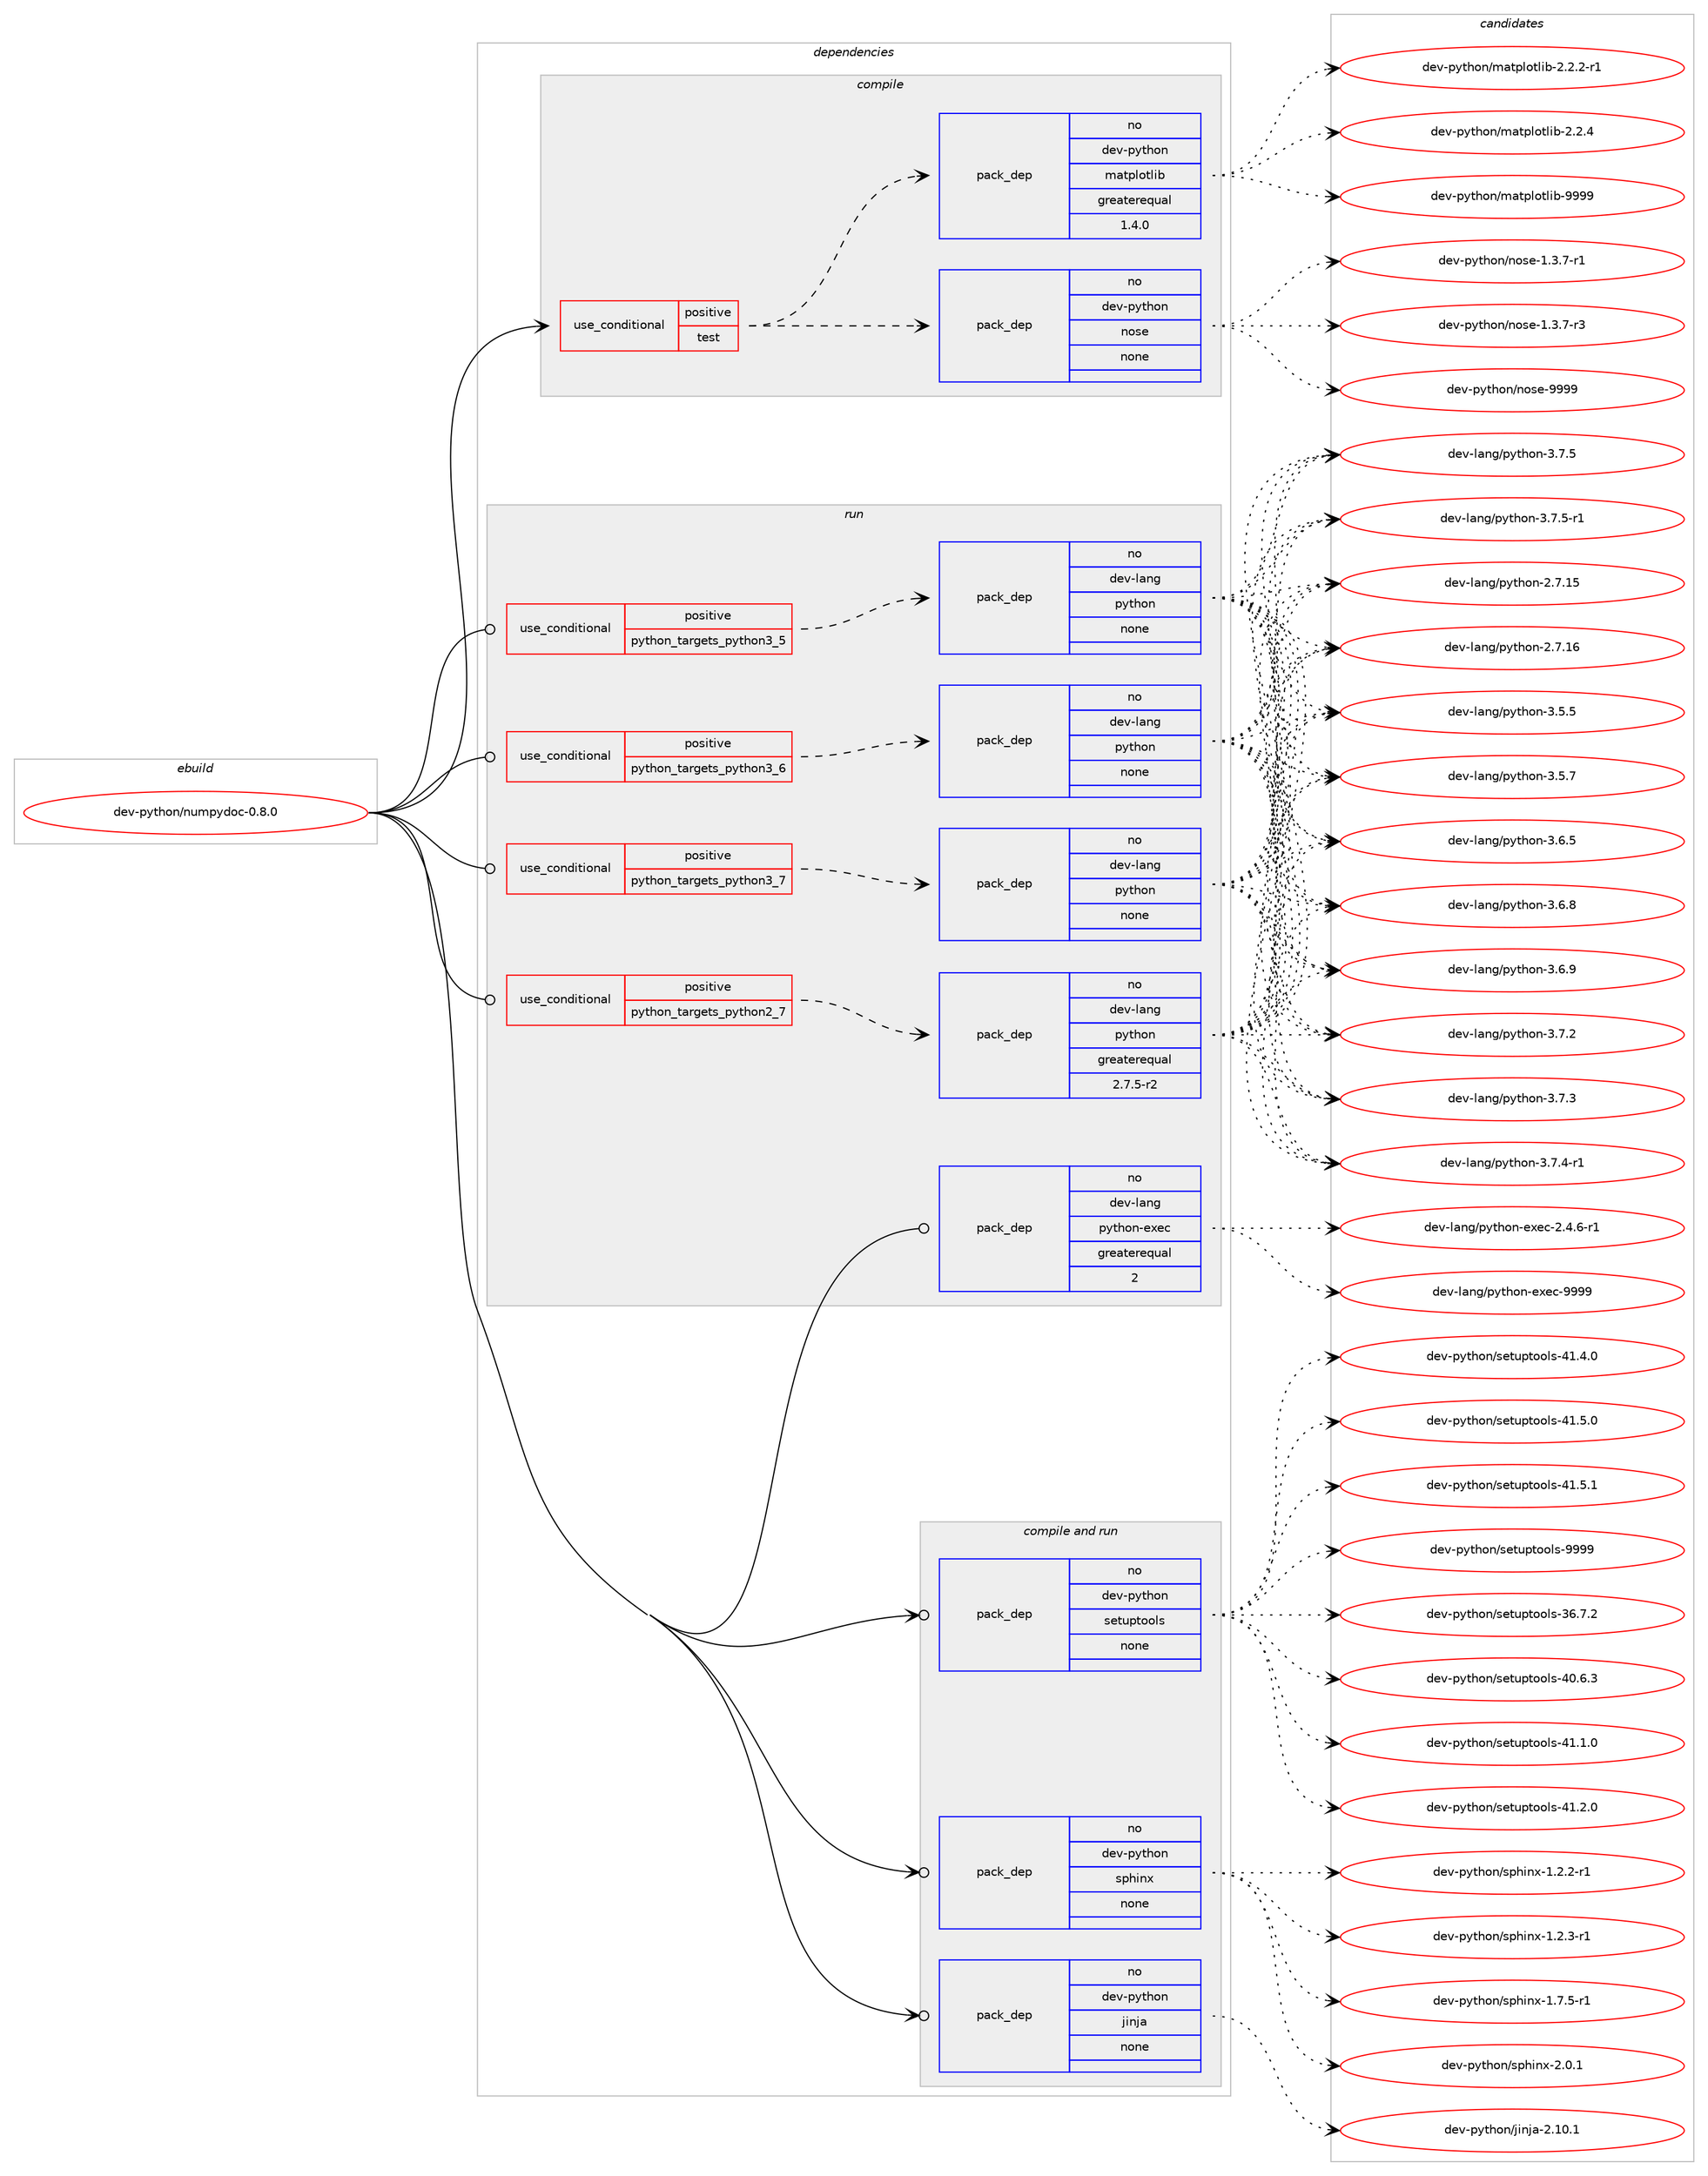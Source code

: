 digraph prolog {

# *************
# Graph options
# *************

newrank=true;
concentrate=true;
compound=true;
graph [rankdir=LR,fontname=Helvetica,fontsize=10,ranksep=1.5];#, ranksep=2.5, nodesep=0.2];
edge  [arrowhead=vee];
node  [fontname=Helvetica,fontsize=10];

# **********
# The ebuild
# **********

subgraph cluster_leftcol {
color=gray;
rank=same;
label=<<i>ebuild</i>>;
id [label="dev-python/numpydoc-0.8.0", color=red, width=4, href="../dev-python/numpydoc-0.8.0.svg"];
}

# ****************
# The dependencies
# ****************

subgraph cluster_midcol {
color=gray;
label=<<i>dependencies</i>>;
subgraph cluster_compile {
fillcolor="#eeeeee";
style=filled;
label=<<i>compile</i>>;
subgraph cond143438 {
dependency617524 [label=<<TABLE BORDER="0" CELLBORDER="1" CELLSPACING="0" CELLPADDING="4"><TR><TD ROWSPAN="3" CELLPADDING="10">use_conditional</TD></TR><TR><TD>positive</TD></TR><TR><TD>test</TD></TR></TABLE>>, shape=none, color=red];
subgraph pack462278 {
dependency617525 [label=<<TABLE BORDER="0" CELLBORDER="1" CELLSPACING="0" CELLPADDING="4" WIDTH="220"><TR><TD ROWSPAN="6" CELLPADDING="30">pack_dep</TD></TR><TR><TD WIDTH="110">no</TD></TR><TR><TD>dev-python</TD></TR><TR><TD>nose</TD></TR><TR><TD>none</TD></TR><TR><TD></TD></TR></TABLE>>, shape=none, color=blue];
}
dependency617524:e -> dependency617525:w [weight=20,style="dashed",arrowhead="vee"];
subgraph pack462279 {
dependency617526 [label=<<TABLE BORDER="0" CELLBORDER="1" CELLSPACING="0" CELLPADDING="4" WIDTH="220"><TR><TD ROWSPAN="6" CELLPADDING="30">pack_dep</TD></TR><TR><TD WIDTH="110">no</TD></TR><TR><TD>dev-python</TD></TR><TR><TD>matplotlib</TD></TR><TR><TD>greaterequal</TD></TR><TR><TD>1.4.0</TD></TR></TABLE>>, shape=none, color=blue];
}
dependency617524:e -> dependency617526:w [weight=20,style="dashed",arrowhead="vee"];
}
id:e -> dependency617524:w [weight=20,style="solid",arrowhead="vee"];
}
subgraph cluster_compileandrun {
fillcolor="#eeeeee";
style=filled;
label=<<i>compile and run</i>>;
subgraph pack462280 {
dependency617527 [label=<<TABLE BORDER="0" CELLBORDER="1" CELLSPACING="0" CELLPADDING="4" WIDTH="220"><TR><TD ROWSPAN="6" CELLPADDING="30">pack_dep</TD></TR><TR><TD WIDTH="110">no</TD></TR><TR><TD>dev-python</TD></TR><TR><TD>jinja</TD></TR><TR><TD>none</TD></TR><TR><TD></TD></TR></TABLE>>, shape=none, color=blue];
}
id:e -> dependency617527:w [weight=20,style="solid",arrowhead="odotvee"];
subgraph pack462281 {
dependency617528 [label=<<TABLE BORDER="0" CELLBORDER="1" CELLSPACING="0" CELLPADDING="4" WIDTH="220"><TR><TD ROWSPAN="6" CELLPADDING="30">pack_dep</TD></TR><TR><TD WIDTH="110">no</TD></TR><TR><TD>dev-python</TD></TR><TR><TD>setuptools</TD></TR><TR><TD>none</TD></TR><TR><TD></TD></TR></TABLE>>, shape=none, color=blue];
}
id:e -> dependency617528:w [weight=20,style="solid",arrowhead="odotvee"];
subgraph pack462282 {
dependency617529 [label=<<TABLE BORDER="0" CELLBORDER="1" CELLSPACING="0" CELLPADDING="4" WIDTH="220"><TR><TD ROWSPAN="6" CELLPADDING="30">pack_dep</TD></TR><TR><TD WIDTH="110">no</TD></TR><TR><TD>dev-python</TD></TR><TR><TD>sphinx</TD></TR><TR><TD>none</TD></TR><TR><TD></TD></TR></TABLE>>, shape=none, color=blue];
}
id:e -> dependency617529:w [weight=20,style="solid",arrowhead="odotvee"];
}
subgraph cluster_run {
fillcolor="#eeeeee";
style=filled;
label=<<i>run</i>>;
subgraph cond143439 {
dependency617530 [label=<<TABLE BORDER="0" CELLBORDER="1" CELLSPACING="0" CELLPADDING="4"><TR><TD ROWSPAN="3" CELLPADDING="10">use_conditional</TD></TR><TR><TD>positive</TD></TR><TR><TD>python_targets_python2_7</TD></TR></TABLE>>, shape=none, color=red];
subgraph pack462283 {
dependency617531 [label=<<TABLE BORDER="0" CELLBORDER="1" CELLSPACING="0" CELLPADDING="4" WIDTH="220"><TR><TD ROWSPAN="6" CELLPADDING="30">pack_dep</TD></TR><TR><TD WIDTH="110">no</TD></TR><TR><TD>dev-lang</TD></TR><TR><TD>python</TD></TR><TR><TD>greaterequal</TD></TR><TR><TD>2.7.5-r2</TD></TR></TABLE>>, shape=none, color=blue];
}
dependency617530:e -> dependency617531:w [weight=20,style="dashed",arrowhead="vee"];
}
id:e -> dependency617530:w [weight=20,style="solid",arrowhead="odot"];
subgraph cond143440 {
dependency617532 [label=<<TABLE BORDER="0" CELLBORDER="1" CELLSPACING="0" CELLPADDING="4"><TR><TD ROWSPAN="3" CELLPADDING="10">use_conditional</TD></TR><TR><TD>positive</TD></TR><TR><TD>python_targets_python3_5</TD></TR></TABLE>>, shape=none, color=red];
subgraph pack462284 {
dependency617533 [label=<<TABLE BORDER="0" CELLBORDER="1" CELLSPACING="0" CELLPADDING="4" WIDTH="220"><TR><TD ROWSPAN="6" CELLPADDING="30">pack_dep</TD></TR><TR><TD WIDTH="110">no</TD></TR><TR><TD>dev-lang</TD></TR><TR><TD>python</TD></TR><TR><TD>none</TD></TR><TR><TD></TD></TR></TABLE>>, shape=none, color=blue];
}
dependency617532:e -> dependency617533:w [weight=20,style="dashed",arrowhead="vee"];
}
id:e -> dependency617532:w [weight=20,style="solid",arrowhead="odot"];
subgraph cond143441 {
dependency617534 [label=<<TABLE BORDER="0" CELLBORDER="1" CELLSPACING="0" CELLPADDING="4"><TR><TD ROWSPAN="3" CELLPADDING="10">use_conditional</TD></TR><TR><TD>positive</TD></TR><TR><TD>python_targets_python3_6</TD></TR></TABLE>>, shape=none, color=red];
subgraph pack462285 {
dependency617535 [label=<<TABLE BORDER="0" CELLBORDER="1" CELLSPACING="0" CELLPADDING="4" WIDTH="220"><TR><TD ROWSPAN="6" CELLPADDING="30">pack_dep</TD></TR><TR><TD WIDTH="110">no</TD></TR><TR><TD>dev-lang</TD></TR><TR><TD>python</TD></TR><TR><TD>none</TD></TR><TR><TD></TD></TR></TABLE>>, shape=none, color=blue];
}
dependency617534:e -> dependency617535:w [weight=20,style="dashed",arrowhead="vee"];
}
id:e -> dependency617534:w [weight=20,style="solid",arrowhead="odot"];
subgraph cond143442 {
dependency617536 [label=<<TABLE BORDER="0" CELLBORDER="1" CELLSPACING="0" CELLPADDING="4"><TR><TD ROWSPAN="3" CELLPADDING="10">use_conditional</TD></TR><TR><TD>positive</TD></TR><TR><TD>python_targets_python3_7</TD></TR></TABLE>>, shape=none, color=red];
subgraph pack462286 {
dependency617537 [label=<<TABLE BORDER="0" CELLBORDER="1" CELLSPACING="0" CELLPADDING="4" WIDTH="220"><TR><TD ROWSPAN="6" CELLPADDING="30">pack_dep</TD></TR><TR><TD WIDTH="110">no</TD></TR><TR><TD>dev-lang</TD></TR><TR><TD>python</TD></TR><TR><TD>none</TD></TR><TR><TD></TD></TR></TABLE>>, shape=none, color=blue];
}
dependency617536:e -> dependency617537:w [weight=20,style="dashed",arrowhead="vee"];
}
id:e -> dependency617536:w [weight=20,style="solid",arrowhead="odot"];
subgraph pack462287 {
dependency617538 [label=<<TABLE BORDER="0" CELLBORDER="1" CELLSPACING="0" CELLPADDING="4" WIDTH="220"><TR><TD ROWSPAN="6" CELLPADDING="30">pack_dep</TD></TR><TR><TD WIDTH="110">no</TD></TR><TR><TD>dev-lang</TD></TR><TR><TD>python-exec</TD></TR><TR><TD>greaterequal</TD></TR><TR><TD>2</TD></TR></TABLE>>, shape=none, color=blue];
}
id:e -> dependency617538:w [weight=20,style="solid",arrowhead="odot"];
}
}

# **************
# The candidates
# **************

subgraph cluster_choices {
rank=same;
color=gray;
label=<<i>candidates</i>>;

subgraph choice462278 {
color=black;
nodesep=1;
choice10010111845112121116104111110471101111151014549465146554511449 [label="dev-python/nose-1.3.7-r1", color=red, width=4,href="../dev-python/nose-1.3.7-r1.svg"];
choice10010111845112121116104111110471101111151014549465146554511451 [label="dev-python/nose-1.3.7-r3", color=red, width=4,href="../dev-python/nose-1.3.7-r3.svg"];
choice10010111845112121116104111110471101111151014557575757 [label="dev-python/nose-9999", color=red, width=4,href="../dev-python/nose-9999.svg"];
dependency617525:e -> choice10010111845112121116104111110471101111151014549465146554511449:w [style=dotted,weight="100"];
dependency617525:e -> choice10010111845112121116104111110471101111151014549465146554511451:w [style=dotted,weight="100"];
dependency617525:e -> choice10010111845112121116104111110471101111151014557575757:w [style=dotted,weight="100"];
}
subgraph choice462279 {
color=black;
nodesep=1;
choice100101118451121211161041111104710997116112108111116108105984550465046504511449 [label="dev-python/matplotlib-2.2.2-r1", color=red, width=4,href="../dev-python/matplotlib-2.2.2-r1.svg"];
choice10010111845112121116104111110471099711611210811111610810598455046504652 [label="dev-python/matplotlib-2.2.4", color=red, width=4,href="../dev-python/matplotlib-2.2.4.svg"];
choice100101118451121211161041111104710997116112108111116108105984557575757 [label="dev-python/matplotlib-9999", color=red, width=4,href="../dev-python/matplotlib-9999.svg"];
dependency617526:e -> choice100101118451121211161041111104710997116112108111116108105984550465046504511449:w [style=dotted,weight="100"];
dependency617526:e -> choice10010111845112121116104111110471099711611210811111610810598455046504652:w [style=dotted,weight="100"];
dependency617526:e -> choice100101118451121211161041111104710997116112108111116108105984557575757:w [style=dotted,weight="100"];
}
subgraph choice462280 {
color=black;
nodesep=1;
choice10010111845112121116104111110471061051101069745504649484649 [label="dev-python/jinja-2.10.1", color=red, width=4,href="../dev-python/jinja-2.10.1.svg"];
dependency617527:e -> choice10010111845112121116104111110471061051101069745504649484649:w [style=dotted,weight="100"];
}
subgraph choice462281 {
color=black;
nodesep=1;
choice100101118451121211161041111104711510111611711211611111110811545515446554650 [label="dev-python/setuptools-36.7.2", color=red, width=4,href="../dev-python/setuptools-36.7.2.svg"];
choice100101118451121211161041111104711510111611711211611111110811545524846544651 [label="dev-python/setuptools-40.6.3", color=red, width=4,href="../dev-python/setuptools-40.6.3.svg"];
choice100101118451121211161041111104711510111611711211611111110811545524946494648 [label="dev-python/setuptools-41.1.0", color=red, width=4,href="../dev-python/setuptools-41.1.0.svg"];
choice100101118451121211161041111104711510111611711211611111110811545524946504648 [label="dev-python/setuptools-41.2.0", color=red, width=4,href="../dev-python/setuptools-41.2.0.svg"];
choice100101118451121211161041111104711510111611711211611111110811545524946524648 [label="dev-python/setuptools-41.4.0", color=red, width=4,href="../dev-python/setuptools-41.4.0.svg"];
choice100101118451121211161041111104711510111611711211611111110811545524946534648 [label="dev-python/setuptools-41.5.0", color=red, width=4,href="../dev-python/setuptools-41.5.0.svg"];
choice100101118451121211161041111104711510111611711211611111110811545524946534649 [label="dev-python/setuptools-41.5.1", color=red, width=4,href="../dev-python/setuptools-41.5.1.svg"];
choice10010111845112121116104111110471151011161171121161111111081154557575757 [label="dev-python/setuptools-9999", color=red, width=4,href="../dev-python/setuptools-9999.svg"];
dependency617528:e -> choice100101118451121211161041111104711510111611711211611111110811545515446554650:w [style=dotted,weight="100"];
dependency617528:e -> choice100101118451121211161041111104711510111611711211611111110811545524846544651:w [style=dotted,weight="100"];
dependency617528:e -> choice100101118451121211161041111104711510111611711211611111110811545524946494648:w [style=dotted,weight="100"];
dependency617528:e -> choice100101118451121211161041111104711510111611711211611111110811545524946504648:w [style=dotted,weight="100"];
dependency617528:e -> choice100101118451121211161041111104711510111611711211611111110811545524946524648:w [style=dotted,weight="100"];
dependency617528:e -> choice100101118451121211161041111104711510111611711211611111110811545524946534648:w [style=dotted,weight="100"];
dependency617528:e -> choice100101118451121211161041111104711510111611711211611111110811545524946534649:w [style=dotted,weight="100"];
dependency617528:e -> choice10010111845112121116104111110471151011161171121161111111081154557575757:w [style=dotted,weight="100"];
}
subgraph choice462282 {
color=black;
nodesep=1;
choice10010111845112121116104111110471151121041051101204549465046504511449 [label="dev-python/sphinx-1.2.2-r1", color=red, width=4,href="../dev-python/sphinx-1.2.2-r1.svg"];
choice10010111845112121116104111110471151121041051101204549465046514511449 [label="dev-python/sphinx-1.2.3-r1", color=red, width=4,href="../dev-python/sphinx-1.2.3-r1.svg"];
choice10010111845112121116104111110471151121041051101204549465546534511449 [label="dev-python/sphinx-1.7.5-r1", color=red, width=4,href="../dev-python/sphinx-1.7.5-r1.svg"];
choice1001011184511212111610411111047115112104105110120455046484649 [label="dev-python/sphinx-2.0.1", color=red, width=4,href="../dev-python/sphinx-2.0.1.svg"];
dependency617529:e -> choice10010111845112121116104111110471151121041051101204549465046504511449:w [style=dotted,weight="100"];
dependency617529:e -> choice10010111845112121116104111110471151121041051101204549465046514511449:w [style=dotted,weight="100"];
dependency617529:e -> choice10010111845112121116104111110471151121041051101204549465546534511449:w [style=dotted,weight="100"];
dependency617529:e -> choice1001011184511212111610411111047115112104105110120455046484649:w [style=dotted,weight="100"];
}
subgraph choice462283 {
color=black;
nodesep=1;
choice10010111845108971101034711212111610411111045504655464953 [label="dev-lang/python-2.7.15", color=red, width=4,href="../dev-lang/python-2.7.15.svg"];
choice10010111845108971101034711212111610411111045504655464954 [label="dev-lang/python-2.7.16", color=red, width=4,href="../dev-lang/python-2.7.16.svg"];
choice100101118451089711010347112121116104111110455146534653 [label="dev-lang/python-3.5.5", color=red, width=4,href="../dev-lang/python-3.5.5.svg"];
choice100101118451089711010347112121116104111110455146534655 [label="dev-lang/python-3.5.7", color=red, width=4,href="../dev-lang/python-3.5.7.svg"];
choice100101118451089711010347112121116104111110455146544653 [label="dev-lang/python-3.6.5", color=red, width=4,href="../dev-lang/python-3.6.5.svg"];
choice100101118451089711010347112121116104111110455146544656 [label="dev-lang/python-3.6.8", color=red, width=4,href="../dev-lang/python-3.6.8.svg"];
choice100101118451089711010347112121116104111110455146544657 [label="dev-lang/python-3.6.9", color=red, width=4,href="../dev-lang/python-3.6.9.svg"];
choice100101118451089711010347112121116104111110455146554650 [label="dev-lang/python-3.7.2", color=red, width=4,href="../dev-lang/python-3.7.2.svg"];
choice100101118451089711010347112121116104111110455146554651 [label="dev-lang/python-3.7.3", color=red, width=4,href="../dev-lang/python-3.7.3.svg"];
choice1001011184510897110103471121211161041111104551465546524511449 [label="dev-lang/python-3.7.4-r1", color=red, width=4,href="../dev-lang/python-3.7.4-r1.svg"];
choice100101118451089711010347112121116104111110455146554653 [label="dev-lang/python-3.7.5", color=red, width=4,href="../dev-lang/python-3.7.5.svg"];
choice1001011184510897110103471121211161041111104551465546534511449 [label="dev-lang/python-3.7.5-r1", color=red, width=4,href="../dev-lang/python-3.7.5-r1.svg"];
dependency617531:e -> choice10010111845108971101034711212111610411111045504655464953:w [style=dotted,weight="100"];
dependency617531:e -> choice10010111845108971101034711212111610411111045504655464954:w [style=dotted,weight="100"];
dependency617531:e -> choice100101118451089711010347112121116104111110455146534653:w [style=dotted,weight="100"];
dependency617531:e -> choice100101118451089711010347112121116104111110455146534655:w [style=dotted,weight="100"];
dependency617531:e -> choice100101118451089711010347112121116104111110455146544653:w [style=dotted,weight="100"];
dependency617531:e -> choice100101118451089711010347112121116104111110455146544656:w [style=dotted,weight="100"];
dependency617531:e -> choice100101118451089711010347112121116104111110455146544657:w [style=dotted,weight="100"];
dependency617531:e -> choice100101118451089711010347112121116104111110455146554650:w [style=dotted,weight="100"];
dependency617531:e -> choice100101118451089711010347112121116104111110455146554651:w [style=dotted,weight="100"];
dependency617531:e -> choice1001011184510897110103471121211161041111104551465546524511449:w [style=dotted,weight="100"];
dependency617531:e -> choice100101118451089711010347112121116104111110455146554653:w [style=dotted,weight="100"];
dependency617531:e -> choice1001011184510897110103471121211161041111104551465546534511449:w [style=dotted,weight="100"];
}
subgraph choice462284 {
color=black;
nodesep=1;
choice10010111845108971101034711212111610411111045504655464953 [label="dev-lang/python-2.7.15", color=red, width=4,href="../dev-lang/python-2.7.15.svg"];
choice10010111845108971101034711212111610411111045504655464954 [label="dev-lang/python-2.7.16", color=red, width=4,href="../dev-lang/python-2.7.16.svg"];
choice100101118451089711010347112121116104111110455146534653 [label="dev-lang/python-3.5.5", color=red, width=4,href="../dev-lang/python-3.5.5.svg"];
choice100101118451089711010347112121116104111110455146534655 [label="dev-lang/python-3.5.7", color=red, width=4,href="../dev-lang/python-3.5.7.svg"];
choice100101118451089711010347112121116104111110455146544653 [label="dev-lang/python-3.6.5", color=red, width=4,href="../dev-lang/python-3.6.5.svg"];
choice100101118451089711010347112121116104111110455146544656 [label="dev-lang/python-3.6.8", color=red, width=4,href="../dev-lang/python-3.6.8.svg"];
choice100101118451089711010347112121116104111110455146544657 [label="dev-lang/python-3.6.9", color=red, width=4,href="../dev-lang/python-3.6.9.svg"];
choice100101118451089711010347112121116104111110455146554650 [label="dev-lang/python-3.7.2", color=red, width=4,href="../dev-lang/python-3.7.2.svg"];
choice100101118451089711010347112121116104111110455146554651 [label="dev-lang/python-3.7.3", color=red, width=4,href="../dev-lang/python-3.7.3.svg"];
choice1001011184510897110103471121211161041111104551465546524511449 [label="dev-lang/python-3.7.4-r1", color=red, width=4,href="../dev-lang/python-3.7.4-r1.svg"];
choice100101118451089711010347112121116104111110455146554653 [label="dev-lang/python-3.7.5", color=red, width=4,href="../dev-lang/python-3.7.5.svg"];
choice1001011184510897110103471121211161041111104551465546534511449 [label="dev-lang/python-3.7.5-r1", color=red, width=4,href="../dev-lang/python-3.7.5-r1.svg"];
dependency617533:e -> choice10010111845108971101034711212111610411111045504655464953:w [style=dotted,weight="100"];
dependency617533:e -> choice10010111845108971101034711212111610411111045504655464954:w [style=dotted,weight="100"];
dependency617533:e -> choice100101118451089711010347112121116104111110455146534653:w [style=dotted,weight="100"];
dependency617533:e -> choice100101118451089711010347112121116104111110455146534655:w [style=dotted,weight="100"];
dependency617533:e -> choice100101118451089711010347112121116104111110455146544653:w [style=dotted,weight="100"];
dependency617533:e -> choice100101118451089711010347112121116104111110455146544656:w [style=dotted,weight="100"];
dependency617533:e -> choice100101118451089711010347112121116104111110455146544657:w [style=dotted,weight="100"];
dependency617533:e -> choice100101118451089711010347112121116104111110455146554650:w [style=dotted,weight="100"];
dependency617533:e -> choice100101118451089711010347112121116104111110455146554651:w [style=dotted,weight="100"];
dependency617533:e -> choice1001011184510897110103471121211161041111104551465546524511449:w [style=dotted,weight="100"];
dependency617533:e -> choice100101118451089711010347112121116104111110455146554653:w [style=dotted,weight="100"];
dependency617533:e -> choice1001011184510897110103471121211161041111104551465546534511449:w [style=dotted,weight="100"];
}
subgraph choice462285 {
color=black;
nodesep=1;
choice10010111845108971101034711212111610411111045504655464953 [label="dev-lang/python-2.7.15", color=red, width=4,href="../dev-lang/python-2.7.15.svg"];
choice10010111845108971101034711212111610411111045504655464954 [label="dev-lang/python-2.7.16", color=red, width=4,href="../dev-lang/python-2.7.16.svg"];
choice100101118451089711010347112121116104111110455146534653 [label="dev-lang/python-3.5.5", color=red, width=4,href="../dev-lang/python-3.5.5.svg"];
choice100101118451089711010347112121116104111110455146534655 [label="dev-lang/python-3.5.7", color=red, width=4,href="../dev-lang/python-3.5.7.svg"];
choice100101118451089711010347112121116104111110455146544653 [label="dev-lang/python-3.6.5", color=red, width=4,href="../dev-lang/python-3.6.5.svg"];
choice100101118451089711010347112121116104111110455146544656 [label="dev-lang/python-3.6.8", color=red, width=4,href="../dev-lang/python-3.6.8.svg"];
choice100101118451089711010347112121116104111110455146544657 [label="dev-lang/python-3.6.9", color=red, width=4,href="../dev-lang/python-3.6.9.svg"];
choice100101118451089711010347112121116104111110455146554650 [label="dev-lang/python-3.7.2", color=red, width=4,href="../dev-lang/python-3.7.2.svg"];
choice100101118451089711010347112121116104111110455146554651 [label="dev-lang/python-3.7.3", color=red, width=4,href="../dev-lang/python-3.7.3.svg"];
choice1001011184510897110103471121211161041111104551465546524511449 [label="dev-lang/python-3.7.4-r1", color=red, width=4,href="../dev-lang/python-3.7.4-r1.svg"];
choice100101118451089711010347112121116104111110455146554653 [label="dev-lang/python-3.7.5", color=red, width=4,href="../dev-lang/python-3.7.5.svg"];
choice1001011184510897110103471121211161041111104551465546534511449 [label="dev-lang/python-3.7.5-r1", color=red, width=4,href="../dev-lang/python-3.7.5-r1.svg"];
dependency617535:e -> choice10010111845108971101034711212111610411111045504655464953:w [style=dotted,weight="100"];
dependency617535:e -> choice10010111845108971101034711212111610411111045504655464954:w [style=dotted,weight="100"];
dependency617535:e -> choice100101118451089711010347112121116104111110455146534653:w [style=dotted,weight="100"];
dependency617535:e -> choice100101118451089711010347112121116104111110455146534655:w [style=dotted,weight="100"];
dependency617535:e -> choice100101118451089711010347112121116104111110455146544653:w [style=dotted,weight="100"];
dependency617535:e -> choice100101118451089711010347112121116104111110455146544656:w [style=dotted,weight="100"];
dependency617535:e -> choice100101118451089711010347112121116104111110455146544657:w [style=dotted,weight="100"];
dependency617535:e -> choice100101118451089711010347112121116104111110455146554650:w [style=dotted,weight="100"];
dependency617535:e -> choice100101118451089711010347112121116104111110455146554651:w [style=dotted,weight="100"];
dependency617535:e -> choice1001011184510897110103471121211161041111104551465546524511449:w [style=dotted,weight="100"];
dependency617535:e -> choice100101118451089711010347112121116104111110455146554653:w [style=dotted,weight="100"];
dependency617535:e -> choice1001011184510897110103471121211161041111104551465546534511449:w [style=dotted,weight="100"];
}
subgraph choice462286 {
color=black;
nodesep=1;
choice10010111845108971101034711212111610411111045504655464953 [label="dev-lang/python-2.7.15", color=red, width=4,href="../dev-lang/python-2.7.15.svg"];
choice10010111845108971101034711212111610411111045504655464954 [label="dev-lang/python-2.7.16", color=red, width=4,href="../dev-lang/python-2.7.16.svg"];
choice100101118451089711010347112121116104111110455146534653 [label="dev-lang/python-3.5.5", color=red, width=4,href="../dev-lang/python-3.5.5.svg"];
choice100101118451089711010347112121116104111110455146534655 [label="dev-lang/python-3.5.7", color=red, width=4,href="../dev-lang/python-3.5.7.svg"];
choice100101118451089711010347112121116104111110455146544653 [label="dev-lang/python-3.6.5", color=red, width=4,href="../dev-lang/python-3.6.5.svg"];
choice100101118451089711010347112121116104111110455146544656 [label="dev-lang/python-3.6.8", color=red, width=4,href="../dev-lang/python-3.6.8.svg"];
choice100101118451089711010347112121116104111110455146544657 [label="dev-lang/python-3.6.9", color=red, width=4,href="../dev-lang/python-3.6.9.svg"];
choice100101118451089711010347112121116104111110455146554650 [label="dev-lang/python-3.7.2", color=red, width=4,href="../dev-lang/python-3.7.2.svg"];
choice100101118451089711010347112121116104111110455146554651 [label="dev-lang/python-3.7.3", color=red, width=4,href="../dev-lang/python-3.7.3.svg"];
choice1001011184510897110103471121211161041111104551465546524511449 [label="dev-lang/python-3.7.4-r1", color=red, width=4,href="../dev-lang/python-3.7.4-r1.svg"];
choice100101118451089711010347112121116104111110455146554653 [label="dev-lang/python-3.7.5", color=red, width=4,href="../dev-lang/python-3.7.5.svg"];
choice1001011184510897110103471121211161041111104551465546534511449 [label="dev-lang/python-3.7.5-r1", color=red, width=4,href="../dev-lang/python-3.7.5-r1.svg"];
dependency617537:e -> choice10010111845108971101034711212111610411111045504655464953:w [style=dotted,weight="100"];
dependency617537:e -> choice10010111845108971101034711212111610411111045504655464954:w [style=dotted,weight="100"];
dependency617537:e -> choice100101118451089711010347112121116104111110455146534653:w [style=dotted,weight="100"];
dependency617537:e -> choice100101118451089711010347112121116104111110455146534655:w [style=dotted,weight="100"];
dependency617537:e -> choice100101118451089711010347112121116104111110455146544653:w [style=dotted,weight="100"];
dependency617537:e -> choice100101118451089711010347112121116104111110455146544656:w [style=dotted,weight="100"];
dependency617537:e -> choice100101118451089711010347112121116104111110455146544657:w [style=dotted,weight="100"];
dependency617537:e -> choice100101118451089711010347112121116104111110455146554650:w [style=dotted,weight="100"];
dependency617537:e -> choice100101118451089711010347112121116104111110455146554651:w [style=dotted,weight="100"];
dependency617537:e -> choice1001011184510897110103471121211161041111104551465546524511449:w [style=dotted,weight="100"];
dependency617537:e -> choice100101118451089711010347112121116104111110455146554653:w [style=dotted,weight="100"];
dependency617537:e -> choice1001011184510897110103471121211161041111104551465546534511449:w [style=dotted,weight="100"];
}
subgraph choice462287 {
color=black;
nodesep=1;
choice10010111845108971101034711212111610411111045101120101994550465246544511449 [label="dev-lang/python-exec-2.4.6-r1", color=red, width=4,href="../dev-lang/python-exec-2.4.6-r1.svg"];
choice10010111845108971101034711212111610411111045101120101994557575757 [label="dev-lang/python-exec-9999", color=red, width=4,href="../dev-lang/python-exec-9999.svg"];
dependency617538:e -> choice10010111845108971101034711212111610411111045101120101994550465246544511449:w [style=dotted,weight="100"];
dependency617538:e -> choice10010111845108971101034711212111610411111045101120101994557575757:w [style=dotted,weight="100"];
}
}

}
